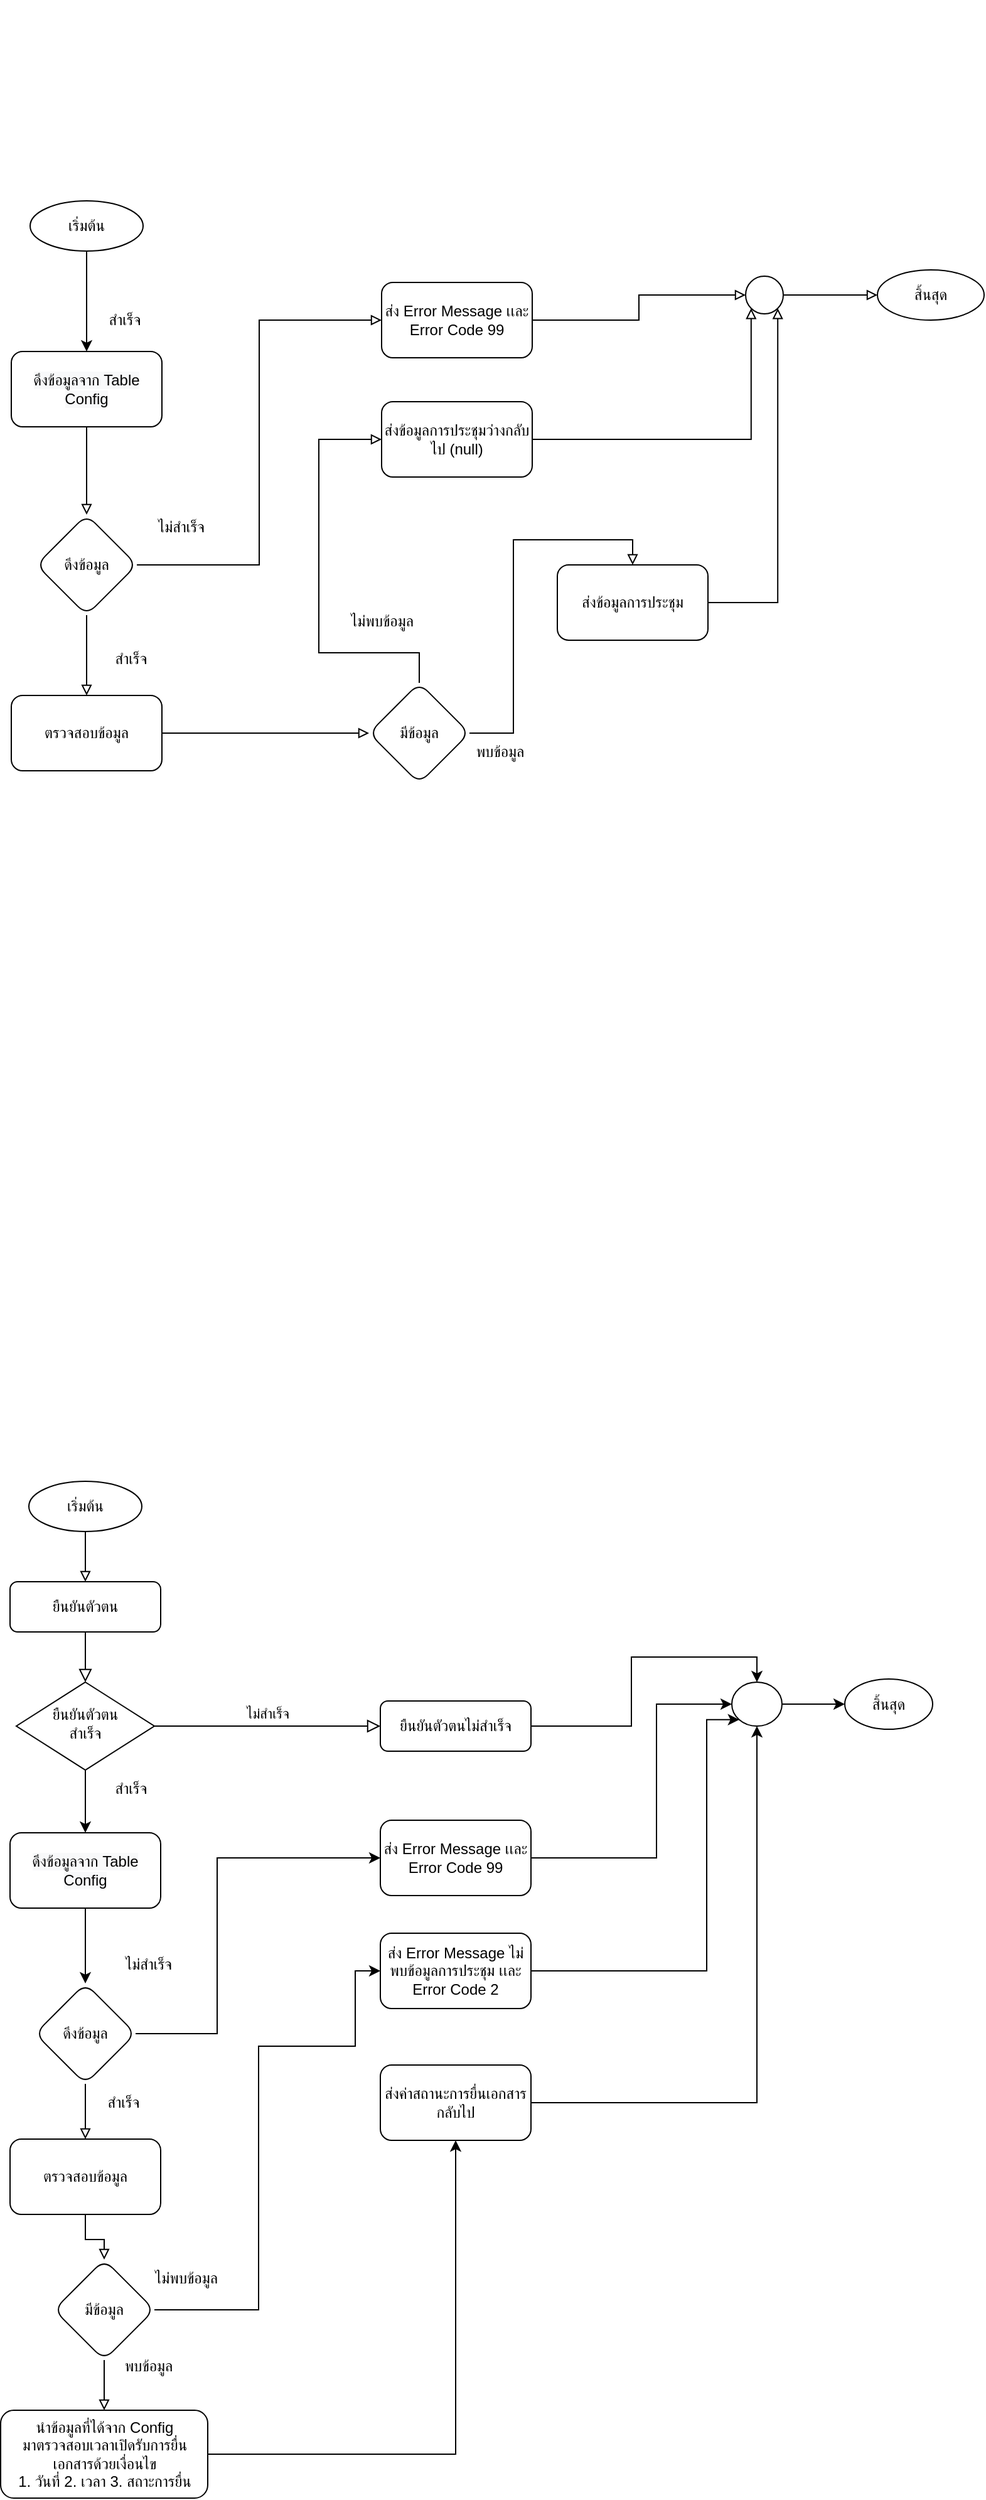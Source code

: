<mxfile version="20.2.5" type="github">
  <diagram id="C5RBs43oDa-KdzZeNtuy" name="Page-1">
    <mxGraphModel dx="1183" dy="768" grid="1" gridSize="10" guides="1" tooltips="1" connect="1" arrows="1" fold="1" page="1" pageScale="1" pageWidth="827" pageHeight="1169" math="0" shadow="0">
      <root>
        <mxCell id="WIyWlLk6GJQsqaUBKTNV-0" />
        <mxCell id="WIyWlLk6GJQsqaUBKTNV-1" parent="WIyWlLk6GJQsqaUBKTNV-0" />
        <mxCell id="WeG6Rsl1strzyRZMeLXa-1" value="" style="group" parent="WIyWlLk6GJQsqaUBKTNV-1" vertex="1" connectable="0">
          <mxGeometry x="26" y="20" width="775" height="624" as="geometry" />
        </mxCell>
        <mxCell id="s2NbmrhvSSgWTOLfbfG7-0" style="edgeStyle=orthogonalEdgeStyle;rounded=0;orthogonalLoop=1;jettySize=auto;html=1;entryX=0.5;entryY=0;entryDx=0;entryDy=0;" edge="1" parent="WeG6Rsl1strzyRZMeLXa-1" source="Ni7bxn2DUjmmPI4IMF6q-0" target="Ni7bxn2DUjmmPI4IMF6q-17">
          <mxGeometry relative="1" as="geometry" />
        </mxCell>
        <mxCell id="Ni7bxn2DUjmmPI4IMF6q-0" value="เริ่มต้น" style="ellipse;whiteSpace=wrap;html=1;rounded=1;glass=0;strokeWidth=1;shadow=0;" parent="WeG6Rsl1strzyRZMeLXa-1" vertex="1">
          <mxGeometry x="15" y="160" width="90" height="40" as="geometry" />
        </mxCell>
        <mxCell id="Ni7bxn2DUjmmPI4IMF6q-4" value="สิ้นสุด" style="ellipse;whiteSpace=wrap;html=1;rounded=1;glass=0;strokeWidth=1;shadow=0;" parent="WeG6Rsl1strzyRZMeLXa-1" vertex="1">
          <mxGeometry x="690" y="215" width="85" height="40" as="geometry" />
        </mxCell>
        <mxCell id="Ni7bxn2DUjmmPI4IMF6q-17" value="&lt;meta charset=&quot;utf-8&quot;&gt;&lt;span style=&quot;color: rgb(0, 0, 0); font-family: Helvetica; font-size: 12px; font-style: normal; font-variant-ligatures: normal; font-variant-caps: normal; font-weight: 400; letter-spacing: normal; orphans: 2; text-align: center; text-indent: 0px; text-transform: none; widows: 2; word-spacing: 0px; -webkit-text-stroke-width: 0px; background-color: rgb(248, 249, 250); text-decoration-thickness: initial; text-decoration-style: initial; text-decoration-color: initial; float: none; display: inline !important;&quot;&gt;ดึงข้อมูลจาก Table&lt;/span&gt;&lt;br style=&quot;color: rgb(0, 0, 0); font-family: Helvetica; font-size: 12px; font-style: normal; font-variant-ligatures: normal; font-variant-caps: normal; font-weight: 400; letter-spacing: normal; orphans: 2; text-align: center; text-indent: 0px; text-transform: none; widows: 2; word-spacing: 0px; -webkit-text-stroke-width: 0px; background-color: rgb(248, 249, 250); text-decoration-thickness: initial; text-decoration-style: initial; text-decoration-color: initial;&quot;&gt;&lt;span style=&quot;color: rgb(0, 0, 0); font-family: Helvetica; font-size: 12px; font-style: normal; font-variant-ligatures: normal; font-variant-caps: normal; font-weight: 400; letter-spacing: normal; orphans: 2; text-align: center; text-indent: 0px; text-transform: none; widows: 2; word-spacing: 0px; -webkit-text-stroke-width: 0px; background-color: rgb(248, 249, 250); text-decoration-thickness: initial; text-decoration-style: initial; text-decoration-color: initial; float: none; display: inline !important;&quot;&gt;Config&lt;/span&gt;" style="rounded=1;whiteSpace=wrap;html=1;" parent="WeG6Rsl1strzyRZMeLXa-1" vertex="1">
          <mxGeometry y="280" width="120" height="60" as="geometry" />
        </mxCell>
        <mxCell id="Ni7bxn2DUjmmPI4IMF6q-21" value="สำเร็จ" style="text;html=1;align=center;verticalAlign=middle;resizable=0;points=[];autosize=1;strokeColor=none;fillColor=none;" parent="WeG6Rsl1strzyRZMeLXa-1" vertex="1">
          <mxGeometry x="65" y="240" width="50" height="30" as="geometry" />
        </mxCell>
        <mxCell id="Ni7bxn2DUjmmPI4IMF6q-22" value="ส่ง Error Message เเละ Error Code 99" style="whiteSpace=wrap;html=1;rounded=1;" parent="WeG6Rsl1strzyRZMeLXa-1" vertex="1">
          <mxGeometry x="295" y="225" width="120" height="60" as="geometry" />
        </mxCell>
        <mxCell id="Ni7bxn2DUjmmPI4IMF6q-24" value="ตรวจสอบข้อมูล" style="whiteSpace=wrap;html=1;rounded=1;" parent="WeG6Rsl1strzyRZMeLXa-1" vertex="1">
          <mxGeometry y="554" width="120" height="60" as="geometry" />
        </mxCell>
        <mxCell id="Ni7bxn2DUjmmPI4IMF6q-35" style="edgeStyle=orthogonalEdgeStyle;rounded=0;orthogonalLoop=1;jettySize=auto;html=1;entryX=0;entryY=0.5;entryDx=0;entryDy=0;endArrow=block;endFill=0;" parent="WeG6Rsl1strzyRZMeLXa-1" source="Ni7bxn2DUjmmPI4IMF6q-33" target="Ni7bxn2DUjmmPI4IMF6q-22" edge="1">
          <mxGeometry relative="1" as="geometry" />
        </mxCell>
        <mxCell id="Ni7bxn2DUjmmPI4IMF6q-37" value="" style="edgeStyle=orthogonalEdgeStyle;rounded=0;orthogonalLoop=1;jettySize=auto;html=1;endArrow=block;endFill=0;" parent="WeG6Rsl1strzyRZMeLXa-1" source="Ni7bxn2DUjmmPI4IMF6q-33" target="Ni7bxn2DUjmmPI4IMF6q-24" edge="1">
          <mxGeometry relative="1" as="geometry" />
        </mxCell>
        <mxCell id="Ni7bxn2DUjmmPI4IMF6q-33" value="ดึงข้อมูล" style="rhombus;whiteSpace=wrap;html=1;rounded=1;" parent="WeG6Rsl1strzyRZMeLXa-1" vertex="1">
          <mxGeometry x="20" y="410" width="80" height="80" as="geometry" />
        </mxCell>
        <mxCell id="Ni7bxn2DUjmmPI4IMF6q-34" value="" style="edgeStyle=orthogonalEdgeStyle;rounded=0;orthogonalLoop=1;jettySize=auto;html=1;endArrow=block;endFill=0;" parent="WeG6Rsl1strzyRZMeLXa-1" source="Ni7bxn2DUjmmPI4IMF6q-17" target="Ni7bxn2DUjmmPI4IMF6q-33" edge="1">
          <mxGeometry relative="1" as="geometry" />
        </mxCell>
        <mxCell id="Ni7bxn2DUjmmPI4IMF6q-36" value="ไม่สำเร็จ" style="text;html=1;align=center;verticalAlign=middle;resizable=0;points=[];autosize=1;strokeColor=none;fillColor=none;" parent="WeG6Rsl1strzyRZMeLXa-1" vertex="1">
          <mxGeometry x="100" y="405" width="70" height="30" as="geometry" />
        </mxCell>
        <mxCell id="Ni7bxn2DUjmmPI4IMF6q-38" value="สำเร็จ" style="text;html=1;align=center;verticalAlign=middle;resizable=0;points=[];autosize=1;strokeColor=none;fillColor=none;" parent="WeG6Rsl1strzyRZMeLXa-1" vertex="1">
          <mxGeometry x="70" y="510" width="50" height="30" as="geometry" />
        </mxCell>
        <mxCell id="Ni7bxn2DUjmmPI4IMF6q-43" value="มีข้อมูล" style="rhombus;whiteSpace=wrap;html=1;rounded=1;" parent="WeG6Rsl1strzyRZMeLXa-1" vertex="1">
          <mxGeometry x="285" y="544" width="80" height="80" as="geometry" />
        </mxCell>
        <mxCell id="Ni7bxn2DUjmmPI4IMF6q-44" value="" style="edgeStyle=orthogonalEdgeStyle;rounded=0;orthogonalLoop=1;jettySize=auto;html=1;endArrow=block;endFill=0;" parent="WeG6Rsl1strzyRZMeLXa-1" source="Ni7bxn2DUjmmPI4IMF6q-24" target="Ni7bxn2DUjmmPI4IMF6q-43" edge="1">
          <mxGeometry relative="1" as="geometry" />
        </mxCell>
        <mxCell id="Ni7bxn2DUjmmPI4IMF6q-46" value="ส่งข้อมูลการประชุมว่างกลับไป (null)" style="whiteSpace=wrap;html=1;rounded=1;" parent="WeG6Rsl1strzyRZMeLXa-1" vertex="1">
          <mxGeometry x="295" y="320" width="120" height="60" as="geometry" />
        </mxCell>
        <mxCell id="Ni7bxn2DUjmmPI4IMF6q-47" value="" style="edgeStyle=orthogonalEdgeStyle;rounded=0;orthogonalLoop=1;jettySize=auto;html=1;endArrow=block;endFill=0;" parent="WeG6Rsl1strzyRZMeLXa-1" source="Ni7bxn2DUjmmPI4IMF6q-43" target="Ni7bxn2DUjmmPI4IMF6q-46" edge="1">
          <mxGeometry relative="1" as="geometry">
            <Array as="points">
              <mxPoint x="325" y="520" />
              <mxPoint x="245" y="520" />
              <mxPoint x="245" y="350" />
            </Array>
          </mxGeometry>
        </mxCell>
        <mxCell id="Ni7bxn2DUjmmPI4IMF6q-49" value="ไม่พบข้อมูล" style="text;html=1;align=center;verticalAlign=middle;resizable=0;points=[];autosize=1;strokeColor=none;fillColor=none;" parent="WeG6Rsl1strzyRZMeLXa-1" vertex="1">
          <mxGeometry x="255" y="480" width="80" height="30" as="geometry" />
        </mxCell>
        <mxCell id="Ni7bxn2DUjmmPI4IMF6q-52" value="พบข้อมูล" style="text;html=1;align=center;verticalAlign=middle;resizable=0;points=[];autosize=1;strokeColor=none;fillColor=none;" parent="WeG6Rsl1strzyRZMeLXa-1" vertex="1">
          <mxGeometry x="354" y="584" width="70" height="30" as="geometry" />
        </mxCell>
        <mxCell id="Ni7bxn2DUjmmPI4IMF6q-53" value="ส่งข้อมูลการประชุม" style="whiteSpace=wrap;html=1;rounded=1;" parent="WeG6Rsl1strzyRZMeLXa-1" vertex="1">
          <mxGeometry x="435" y="450" width="120" height="60" as="geometry" />
        </mxCell>
        <mxCell id="Ni7bxn2DUjmmPI4IMF6q-51" value="" style="edgeStyle=orthogonalEdgeStyle;rounded=0;orthogonalLoop=1;jettySize=auto;html=1;endArrow=block;endFill=0;entryX=0.5;entryY=0;entryDx=0;entryDy=0;" parent="WeG6Rsl1strzyRZMeLXa-1" source="Ni7bxn2DUjmmPI4IMF6q-43" target="Ni7bxn2DUjmmPI4IMF6q-53" edge="1">
          <mxGeometry relative="1" as="geometry">
            <mxPoint x="60" y="790" as="targetPoint" />
          </mxGeometry>
        </mxCell>
        <mxCell id="Ni7bxn2DUjmmPI4IMF6q-58" value="" style="edgeStyle=orthogonalEdgeStyle;rounded=0;orthogonalLoop=1;jettySize=auto;html=1;endArrow=block;endFill=0;" parent="WeG6Rsl1strzyRZMeLXa-1" source="Ni7bxn2DUjmmPI4IMF6q-56" target="Ni7bxn2DUjmmPI4IMF6q-4" edge="1">
          <mxGeometry relative="1" as="geometry" />
        </mxCell>
        <mxCell id="Ni7bxn2DUjmmPI4IMF6q-56" value="" style="ellipse;whiteSpace=wrap;html=1;aspect=fixed;" parent="WeG6Rsl1strzyRZMeLXa-1" vertex="1">
          <mxGeometry x="585" y="220" width="30" height="30" as="geometry" />
        </mxCell>
        <mxCell id="Ni7bxn2DUjmmPI4IMF6q-27" style="edgeStyle=orthogonalEdgeStyle;rounded=0;orthogonalLoop=1;jettySize=auto;html=1;entryX=0;entryY=0.5;entryDx=0;entryDy=0;endArrow=block;endFill=0;" parent="WeG6Rsl1strzyRZMeLXa-1" source="Ni7bxn2DUjmmPI4IMF6q-22" target="Ni7bxn2DUjmmPI4IMF6q-56" edge="1">
          <mxGeometry relative="1" as="geometry" />
        </mxCell>
        <mxCell id="Ni7bxn2DUjmmPI4IMF6q-48" style="edgeStyle=orthogonalEdgeStyle;rounded=0;orthogonalLoop=1;jettySize=auto;html=1;entryX=0;entryY=1;entryDx=0;entryDy=0;endArrow=block;endFill=0;" parent="WeG6Rsl1strzyRZMeLXa-1" source="Ni7bxn2DUjmmPI4IMF6q-46" target="Ni7bxn2DUjmmPI4IMF6q-56" edge="1">
          <mxGeometry relative="1" as="geometry" />
        </mxCell>
        <mxCell id="Ni7bxn2DUjmmPI4IMF6q-57" style="edgeStyle=orthogonalEdgeStyle;rounded=0;orthogonalLoop=1;jettySize=auto;html=1;entryX=1;entryY=1;entryDx=0;entryDy=0;endArrow=block;endFill=0;" parent="WeG6Rsl1strzyRZMeLXa-1" source="Ni7bxn2DUjmmPI4IMF6q-53" target="Ni7bxn2DUjmmPI4IMF6q-56" edge="1">
          <mxGeometry relative="1" as="geometry" />
        </mxCell>
        <mxCell id="WeG6Rsl1strzyRZMeLXa-52" value="" style="group" parent="WIyWlLk6GJQsqaUBKTNV-1" vertex="1" connectable="0">
          <mxGeometry x="17.5" y="1200" width="742.5" height="810" as="geometry" />
        </mxCell>
        <mxCell id="WeG6Rsl1strzyRZMeLXa-4" value="ยืนยันตัวตน" style="rounded=1;whiteSpace=wrap;html=1;fontSize=12;glass=0;strokeWidth=1;shadow=0;" parent="WeG6Rsl1strzyRZMeLXa-52" vertex="1">
          <mxGeometry x="7.5" y="80" width="120" height="40" as="geometry" />
        </mxCell>
        <mxCell id="WeG6Rsl1strzyRZMeLXa-5" value="ยืนยันตัวตน&lt;br&gt;สำเร็จ" style="rhombus;whiteSpace=wrap;html=1;shadow=0;fontFamily=Helvetica;fontSize=12;align=center;strokeWidth=1;spacing=6;spacingTop=-4;" parent="WeG6Rsl1strzyRZMeLXa-52" vertex="1">
          <mxGeometry x="12.5" y="160" width="110" height="70" as="geometry" />
        </mxCell>
        <mxCell id="WeG6Rsl1strzyRZMeLXa-6" value="" style="rounded=0;html=1;jettySize=auto;orthogonalLoop=1;fontSize=11;endArrow=block;endFill=0;endSize=8;strokeWidth=1;shadow=0;labelBackgroundColor=none;edgeStyle=orthogonalEdgeStyle;" parent="WeG6Rsl1strzyRZMeLXa-52" source="WeG6Rsl1strzyRZMeLXa-4" target="WeG6Rsl1strzyRZMeLXa-5" edge="1">
          <mxGeometry relative="1" as="geometry" />
        </mxCell>
        <mxCell id="WeG6Rsl1strzyRZMeLXa-7" value="ยืนยันตัวตนไม่สำเร็จ" style="rounded=1;whiteSpace=wrap;html=1;fontSize=12;glass=0;strokeWidth=1;shadow=0;" parent="WeG6Rsl1strzyRZMeLXa-52" vertex="1">
          <mxGeometry x="302.5" y="175" width="120" height="40" as="geometry" />
        </mxCell>
        <mxCell id="WeG6Rsl1strzyRZMeLXa-8" value="ไม่สำเร็จ" style="edgeStyle=orthogonalEdgeStyle;rounded=0;html=1;jettySize=auto;orthogonalLoop=1;fontSize=11;endArrow=block;endFill=0;endSize=8;strokeWidth=1;shadow=0;labelBackgroundColor=none;" parent="WeG6Rsl1strzyRZMeLXa-52" source="WeG6Rsl1strzyRZMeLXa-5" target="WeG6Rsl1strzyRZMeLXa-7" edge="1">
          <mxGeometry y="10" relative="1" as="geometry">
            <mxPoint as="offset" />
          </mxGeometry>
        </mxCell>
        <mxCell id="WeG6Rsl1strzyRZMeLXa-9" style="edgeStyle=orthogonalEdgeStyle;rounded=0;orthogonalLoop=1;jettySize=auto;html=1;endArrow=block;endFill=0;" parent="WeG6Rsl1strzyRZMeLXa-52" source="WeG6Rsl1strzyRZMeLXa-10" target="WeG6Rsl1strzyRZMeLXa-4" edge="1">
          <mxGeometry relative="1" as="geometry" />
        </mxCell>
        <mxCell id="WeG6Rsl1strzyRZMeLXa-10" value="เริ่มต้น" style="ellipse;whiteSpace=wrap;html=1;rounded=1;glass=0;strokeWidth=1;shadow=0;" parent="WeG6Rsl1strzyRZMeLXa-52" vertex="1">
          <mxGeometry x="22.5" width="90" height="40" as="geometry" />
        </mxCell>
        <mxCell id="WeG6Rsl1strzyRZMeLXa-11" value="สำเร็จ" style="text;html=1;align=center;verticalAlign=middle;resizable=0;points=[];autosize=1;strokeColor=none;fillColor=none;" parent="WeG6Rsl1strzyRZMeLXa-52" vertex="1">
          <mxGeometry x="78.5" y="230" width="50" height="30" as="geometry" />
        </mxCell>
        <mxCell id="WeG6Rsl1strzyRZMeLXa-12" value="" style="ellipse;whiteSpace=wrap;html=1;rounded=1;glass=0;strokeWidth=1;shadow=0;" parent="WeG6Rsl1strzyRZMeLXa-52" vertex="1">
          <mxGeometry x="582.5" y="160" width="40" height="35" as="geometry" />
        </mxCell>
        <mxCell id="WeG6Rsl1strzyRZMeLXa-13" value="" style="edgeStyle=orthogonalEdgeStyle;rounded=0;orthogonalLoop=1;jettySize=auto;html=1;entryX=0.5;entryY=0;entryDx=0;entryDy=0;" parent="WeG6Rsl1strzyRZMeLXa-52" source="WeG6Rsl1strzyRZMeLXa-7" target="WeG6Rsl1strzyRZMeLXa-12" edge="1">
          <mxGeometry relative="1" as="geometry" />
        </mxCell>
        <mxCell id="WeG6Rsl1strzyRZMeLXa-14" value="สิ้นสุด" style="ellipse;whiteSpace=wrap;html=1;rounded=1;glass=0;strokeWidth=1;shadow=0;" parent="WeG6Rsl1strzyRZMeLXa-52" vertex="1">
          <mxGeometry x="672.5" y="157.5" width="70" height="40" as="geometry" />
        </mxCell>
        <mxCell id="WeG6Rsl1strzyRZMeLXa-15" value="" style="edgeStyle=orthogonalEdgeStyle;rounded=0;orthogonalLoop=1;jettySize=auto;html=1;" parent="WeG6Rsl1strzyRZMeLXa-52" source="WeG6Rsl1strzyRZMeLXa-12" target="WeG6Rsl1strzyRZMeLXa-14" edge="1">
          <mxGeometry relative="1" as="geometry" />
        </mxCell>
        <mxCell id="WeG6Rsl1strzyRZMeLXa-18" value="&lt;meta charset=&quot;utf-8&quot;&gt;&lt;span style=&quot;color: rgb(0, 0, 0); font-family: Helvetica; font-size: 12px; font-style: normal; font-variant-ligatures: normal; font-variant-caps: normal; font-weight: 400; letter-spacing: normal; orphans: 2; text-align: center; text-indent: 0px; text-transform: none; widows: 2; word-spacing: 0px; -webkit-text-stroke-width: 0px; background-color: rgb(248, 249, 250); text-decoration-thickness: initial; text-decoration-style: initial; text-decoration-color: initial; float: none; display: inline !important;&quot;&gt;ดึงข้อมูลจาก Table&lt;/span&gt;&lt;br style=&quot;color: rgb(0, 0, 0); font-family: Helvetica; font-size: 12px; font-style: normal; font-variant-ligatures: normal; font-variant-caps: normal; font-weight: 400; letter-spacing: normal; orphans: 2; text-align: center; text-indent: 0px; text-transform: none; widows: 2; word-spacing: 0px; -webkit-text-stroke-width: 0px; background-color: rgb(248, 249, 250); text-decoration-thickness: initial; text-decoration-style: initial; text-decoration-color: initial;&quot;&gt;&lt;span style=&quot;color: rgb(0, 0, 0); font-family: Helvetica; font-size: 12px; font-style: normal; font-variant-ligatures: normal; font-variant-caps: normal; font-weight: 400; letter-spacing: normal; orphans: 2; text-align: center; text-indent: 0px; text-transform: none; widows: 2; word-spacing: 0px; -webkit-text-stroke-width: 0px; background-color: rgb(248, 249, 250); text-decoration-thickness: initial; text-decoration-style: initial; text-decoration-color: initial; float: none; display: inline !important;&quot;&gt;Config&lt;/span&gt;" style="rounded=1;whiteSpace=wrap;html=1;" parent="WeG6Rsl1strzyRZMeLXa-52" vertex="1">
          <mxGeometry x="7.5" y="280" width="120" height="60" as="geometry" />
        </mxCell>
        <mxCell id="WeG6Rsl1strzyRZMeLXa-17" value="" style="edgeStyle=orthogonalEdgeStyle;rounded=0;orthogonalLoop=1;jettySize=auto;html=1;" parent="WeG6Rsl1strzyRZMeLXa-52" source="WeG6Rsl1strzyRZMeLXa-5" target="WeG6Rsl1strzyRZMeLXa-18" edge="1">
          <mxGeometry relative="1" as="geometry">
            <mxPoint x="68.5" y="280" as="targetPoint" />
          </mxGeometry>
        </mxCell>
        <mxCell id="WeG6Rsl1strzyRZMeLXa-19" value="ตรวจสอบข้อมูล" style="whiteSpace=wrap;html=1;rounded=1;" parent="WeG6Rsl1strzyRZMeLXa-52" vertex="1">
          <mxGeometry x="7.5" y="524" width="120" height="60" as="geometry" />
        </mxCell>
        <mxCell id="WeG6Rsl1strzyRZMeLXa-20" value="" style="edgeStyle=orthogonalEdgeStyle;rounded=0;orthogonalLoop=1;jettySize=auto;html=1;endArrow=block;endFill=0;" parent="WeG6Rsl1strzyRZMeLXa-52" source="WeG6Rsl1strzyRZMeLXa-21" target="WeG6Rsl1strzyRZMeLXa-19" edge="1">
          <mxGeometry relative="1" as="geometry" />
        </mxCell>
        <mxCell id="WeG6Rsl1strzyRZMeLXa-21" value="ดึงข้อมูล" style="rhombus;whiteSpace=wrap;html=1;rounded=1;" parent="WeG6Rsl1strzyRZMeLXa-52" vertex="1">
          <mxGeometry x="27.5" y="400" width="80" height="80" as="geometry" />
        </mxCell>
        <mxCell id="WeG6Rsl1strzyRZMeLXa-32" style="edgeStyle=orthogonalEdgeStyle;rounded=0;orthogonalLoop=1;jettySize=auto;html=1;entryX=0.5;entryY=0;entryDx=0;entryDy=0;" parent="WeG6Rsl1strzyRZMeLXa-52" source="WeG6Rsl1strzyRZMeLXa-18" target="WeG6Rsl1strzyRZMeLXa-21" edge="1">
          <mxGeometry relative="1" as="geometry">
            <Array as="points">
              <mxPoint x="67.5" y="400" />
            </Array>
          </mxGeometry>
        </mxCell>
        <mxCell id="WeG6Rsl1strzyRZMeLXa-23" value="ไม่สำเร็จ" style="text;html=1;align=center;verticalAlign=middle;resizable=0;points=[];autosize=1;strokeColor=none;fillColor=none;" parent="WeG6Rsl1strzyRZMeLXa-52" vertex="1">
          <mxGeometry x="82.5" y="370" width="70" height="30" as="geometry" />
        </mxCell>
        <mxCell id="WeG6Rsl1strzyRZMeLXa-24" value="สำเร็จ" style="text;html=1;align=center;verticalAlign=middle;resizable=0;points=[];autosize=1;strokeColor=none;fillColor=none;" parent="WeG6Rsl1strzyRZMeLXa-52" vertex="1">
          <mxGeometry x="72.5" y="480" width="50" height="30" as="geometry" />
        </mxCell>
        <mxCell id="WeG6Rsl1strzyRZMeLXa-25" value="มีข้อมูล" style="rhombus;whiteSpace=wrap;html=1;rounded=1;" parent="WeG6Rsl1strzyRZMeLXa-52" vertex="1">
          <mxGeometry x="42.5" y="620" width="80" height="80" as="geometry" />
        </mxCell>
        <mxCell id="WeG6Rsl1strzyRZMeLXa-26" value="" style="edgeStyle=orthogonalEdgeStyle;rounded=0;orthogonalLoop=1;jettySize=auto;html=1;endArrow=block;endFill=0;" parent="WeG6Rsl1strzyRZMeLXa-52" source="WeG6Rsl1strzyRZMeLXa-19" target="WeG6Rsl1strzyRZMeLXa-25" edge="1">
          <mxGeometry relative="1" as="geometry" />
        </mxCell>
        <mxCell id="WeG6Rsl1strzyRZMeLXa-28" value="ไม่พบข้อมูล" style="text;html=1;align=center;verticalAlign=middle;resizable=0;points=[];autosize=1;strokeColor=none;fillColor=none;" parent="WeG6Rsl1strzyRZMeLXa-52" vertex="1">
          <mxGeometry x="107.5" y="620" width="80" height="30" as="geometry" />
        </mxCell>
        <mxCell id="WeG6Rsl1strzyRZMeLXa-30" value="นำข้อมูลที่ได้จาก Config &lt;br&gt;มาตรวจสอบเวลาเปิดรับการยื่นเอกสารด้วยเงื่อนไข&lt;br&gt;1. วันที่ 2. เวลา 3. สถาะการยื่น" style="whiteSpace=wrap;html=1;rounded=1;" parent="WeG6Rsl1strzyRZMeLXa-52" vertex="1">
          <mxGeometry y="740" width="165" height="70" as="geometry" />
        </mxCell>
        <mxCell id="WeG6Rsl1strzyRZMeLXa-31" value="" style="edgeStyle=orthogonalEdgeStyle;rounded=0;orthogonalLoop=1;jettySize=auto;html=1;endArrow=block;endFill=0;entryX=0.5;entryY=0;entryDx=0;entryDy=0;" parent="WeG6Rsl1strzyRZMeLXa-52" source="WeG6Rsl1strzyRZMeLXa-25" target="WeG6Rsl1strzyRZMeLXa-30" edge="1">
          <mxGeometry relative="1" as="geometry">
            <mxPoint x="146.5" y="815" as="targetPoint" />
          </mxGeometry>
        </mxCell>
        <mxCell id="WeG6Rsl1strzyRZMeLXa-50" style="edgeStyle=orthogonalEdgeStyle;rounded=0;orthogonalLoop=1;jettySize=auto;html=1;entryX=0;entryY=0.5;entryDx=0;entryDy=0;" parent="WeG6Rsl1strzyRZMeLXa-52" source="WeG6Rsl1strzyRZMeLXa-35" target="WeG6Rsl1strzyRZMeLXa-12" edge="1">
          <mxGeometry relative="1" as="geometry">
            <Array as="points">
              <mxPoint x="522.5" y="300" />
              <mxPoint x="522.5" y="178" />
            </Array>
          </mxGeometry>
        </mxCell>
        <mxCell id="WeG6Rsl1strzyRZMeLXa-35" value="ส่ง Error Message เเละ Error Code 99" style="whiteSpace=wrap;html=1;rounded=1;" parent="WeG6Rsl1strzyRZMeLXa-52" vertex="1">
          <mxGeometry x="302.5" y="270" width="120" height="60" as="geometry" />
        </mxCell>
        <mxCell id="WeG6Rsl1strzyRZMeLXa-33" style="edgeStyle=orthogonalEdgeStyle;rounded=0;orthogonalLoop=1;jettySize=auto;html=1;entryX=0;entryY=0.5;entryDx=0;entryDy=0;" parent="WeG6Rsl1strzyRZMeLXa-52" source="WeG6Rsl1strzyRZMeLXa-21" target="WeG6Rsl1strzyRZMeLXa-35" edge="1">
          <mxGeometry relative="1" as="geometry">
            <mxPoint x="232.5" y="320" as="targetPoint" />
            <Array as="points">
              <mxPoint x="172.5" y="440" />
              <mxPoint x="172.5" y="300" />
            </Array>
          </mxGeometry>
        </mxCell>
        <mxCell id="WeG6Rsl1strzyRZMeLXa-51" style="edgeStyle=orthogonalEdgeStyle;rounded=0;orthogonalLoop=1;jettySize=auto;html=1;entryX=0;entryY=1;entryDx=0;entryDy=0;" parent="WeG6Rsl1strzyRZMeLXa-52" source="WeG6Rsl1strzyRZMeLXa-38" target="WeG6Rsl1strzyRZMeLXa-12" edge="1">
          <mxGeometry relative="1" as="geometry">
            <mxPoint x="562.5" y="280" as="targetPoint" />
            <Array as="points">
              <mxPoint x="562.5" y="390" />
              <mxPoint x="562.5" y="190" />
            </Array>
          </mxGeometry>
        </mxCell>
        <mxCell id="WeG6Rsl1strzyRZMeLXa-38" value="ส่ง Error Message ไม่พบข้อมูลการประชุม เเละ Error Code 2" style="whiteSpace=wrap;html=1;rounded=1;" parent="WeG6Rsl1strzyRZMeLXa-52" vertex="1">
          <mxGeometry x="302.5" y="360" width="120" height="60" as="geometry" />
        </mxCell>
        <mxCell id="WeG6Rsl1strzyRZMeLXa-44" value="พบข้อมูล" style="text;html=1;align=center;verticalAlign=middle;resizable=0;points=[];autosize=1;strokeColor=none;fillColor=none;" parent="WeG6Rsl1strzyRZMeLXa-52" vertex="1">
          <mxGeometry x="82.5" y="690" width="70" height="30" as="geometry" />
        </mxCell>
        <mxCell id="WeG6Rsl1strzyRZMeLXa-49" style="edgeStyle=orthogonalEdgeStyle;rounded=0;orthogonalLoop=1;jettySize=auto;html=1;entryX=0.5;entryY=1;entryDx=0;entryDy=0;" parent="WeG6Rsl1strzyRZMeLXa-52" source="WeG6Rsl1strzyRZMeLXa-45" target="WeG6Rsl1strzyRZMeLXa-12" edge="1">
          <mxGeometry relative="1" as="geometry" />
        </mxCell>
        <mxCell id="WeG6Rsl1strzyRZMeLXa-45" value="ส่งค่าสถานะการยื่นเอกสารกลับไป" style="whiteSpace=wrap;html=1;rounded=1;" parent="WeG6Rsl1strzyRZMeLXa-52" vertex="1">
          <mxGeometry x="302.5" y="465" width="120" height="60" as="geometry" />
        </mxCell>
        <mxCell id="WeG6Rsl1strzyRZMeLXa-36" style="edgeStyle=orthogonalEdgeStyle;rounded=0;orthogonalLoop=1;jettySize=auto;html=1;entryX=0;entryY=0.5;entryDx=0;entryDy=0;" parent="WeG6Rsl1strzyRZMeLXa-52" source="WeG6Rsl1strzyRZMeLXa-25" target="WeG6Rsl1strzyRZMeLXa-38" edge="1">
          <mxGeometry relative="1" as="geometry">
            <mxPoint x="242.5" y="450" as="targetPoint" />
            <Array as="points">
              <mxPoint x="205.5" y="660" />
              <mxPoint x="205.5" y="450" />
              <mxPoint x="282.5" y="450" />
              <mxPoint x="282.5" y="390" />
            </Array>
          </mxGeometry>
        </mxCell>
        <mxCell id="WeG6Rsl1strzyRZMeLXa-46" value="" style="edgeStyle=orthogonalEdgeStyle;rounded=0;orthogonalLoop=1;jettySize=auto;html=1;" parent="WeG6Rsl1strzyRZMeLXa-52" source="WeG6Rsl1strzyRZMeLXa-30" target="WeG6Rsl1strzyRZMeLXa-45" edge="1">
          <mxGeometry relative="1" as="geometry" />
        </mxCell>
      </root>
    </mxGraphModel>
  </diagram>
</mxfile>
